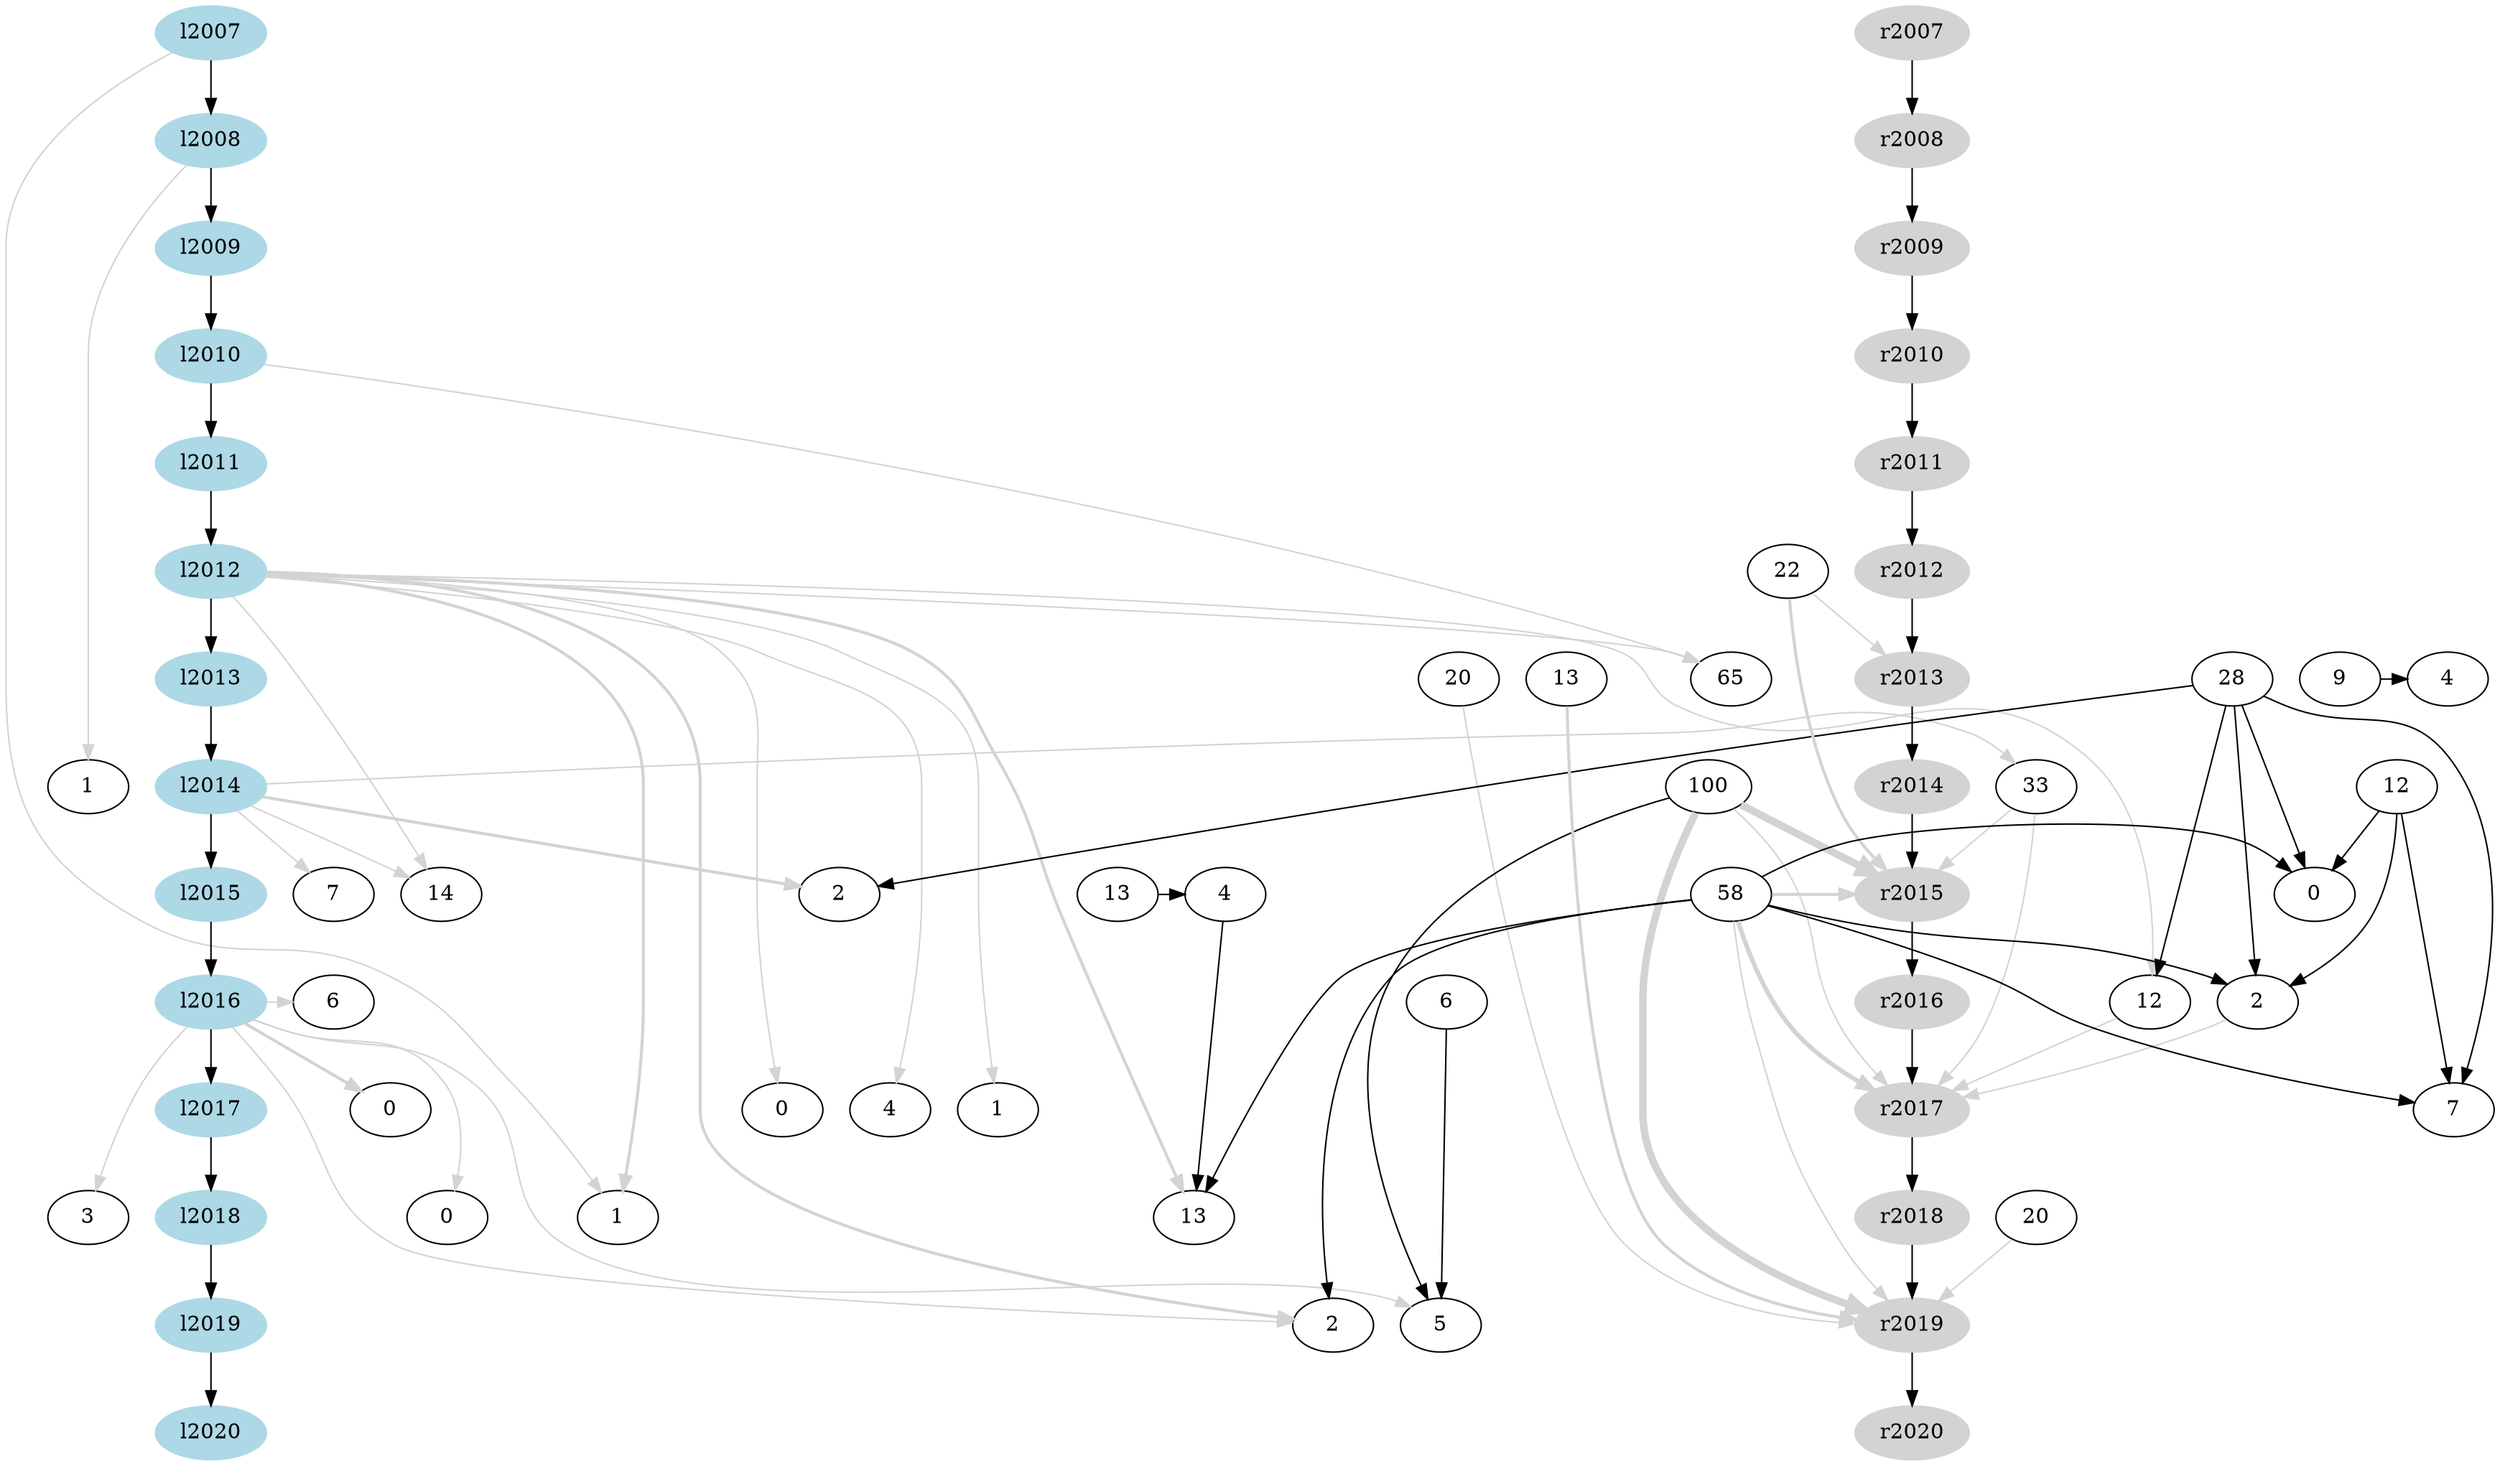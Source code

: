 digraph G {

crossing_type=0
    
subgraph left {
    style=filled
    color=lightgrey
    node [style=filled,color=lightblue]
    l2007->l2008->l2009->l2010->l2011->l2012->l2013->l2014->l2015->l2016->l2017->l2018->l2019->l2020 [weight=10000]
    label = "left"
}

subgraph focus{
    edge [weight=10]
	1256453626 [label="4"]
	1968103943 [label="65"]
	2010627475 [label="20"]
	2011037557 [label="0"]
	2033389579 [label="100"]
	2064444594 [label="9"]
	2070151446 [label="12"]
	2074407292 [label="33"]
	2078106834 [label="28"]
	2092272247 [label="4"]
	2164053284 [label="22"]
	2217229052 [label="7"]
	2221768484 [label="14"]
	2293704766 [label="2"]
	2536716774 [label="12"]
	2549265357 [label="6"]
	2578023882 [label="6"]
	2578585522 [label="2"]
	2594852553 [label="0"]
	2619011320 [label="7"]
	2746030262 [label="4"]
	2756042034 [label="0"]
	2787099913 [label="3"]
	2896997271 [label="20"]
	2919327208 [label="1"]
	2942393843 [label="5"]
	2951728686 [label="0"]
	2963233535 [label="13"]
	2964133286 [label="1"]
	2964336877 [label="1"]
	2969121313 [label="13"]
	3008702223 [label="2"]
	633744573 [label="58"]
	768653336 [label="13"]

	633744573->2969121313
	633744573->2578585522
	633744573->2619011320
	633744573->3008702223
	633744573->2011037557
	2078106834->2536716774
	2078106834->2578585522
	2078106834->2619011320
	2078106834->2293704766
	2078106834->2011037557
	1256453626->2969121313
	2033389579->2942393843
	768653336->1256453626
	2064444594->2092272247
	2070151446->2578585522
	2070151446->2619011320
	2070151446->2011037557
	2578023882->2942393843

}

subgraph right {
    style=filled
    color=lightgrey
    node [style=filled,color=lightgrey]
    r2007->r2008->r2009->r2010->r2011->r2012->r2013->r2014->r2015->r2016->r2017->r2018->r2019->r2020 [weight=10000]
    label = "right"
}

{ rank=same l2007 r2007 }
{ rank=same l2008 r2008 }
{ rank=same l2009 r2009 }
{ rank=same l2010 r2010 }
{ rank=same l2011 r2011 }
{ rank=same l2012 r2012 2164053284 }
{ rank=same l2013 r2013 1968103943 2010627475 2064444594 2078106834 2092272247 2963233535 }
{ rank=same l2014 r2014 2033389579 2070151446 2074407292 2964133286 }
{ rank=same l2015 r2015 1256453626 2011037557 2217229052 2221768484 2293704766 633744573 768653336 }
{ rank=same l2016 r2016 2536716774 2549265357 2578023882 2578585522 }
{ rank=same l2017 r2017 2594852553 2619011320 2746030262 2756042034 2964336877 }
{ rank=same l2018 r2018 2787099913 2896997271 2919327208 2951728686 2969121313 }
{ rank=same l2019 r2019 2942393843 3008702223 }
{ rank=same l2020 r2020 }
l2007->2919327208 [color="lightgray", weight=1, penwidth=1]
l2014->2217229052 [color="lightgray", weight=1, penwidth=1]
l2014->2221768484 [color="lightgray", weight=1, penwidth=1]
l2008->2964133286 [color="lightgray", weight=1, penwidth=1]
l2012->1968103943 [color="lightgray", weight=1, penwidth=1]
l2016->2942393843 [color="lightgray", weight=1, penwidth=1]
l2012->2746030262 [color="lightgray", weight=1, penwidth=1]
l2012->2964336877 [color="lightgray", weight=1, penwidth=1]
l2012->2919327208 [color="lightgray", weight=2, penwidth=2]
l2012->2536716774 [color="lightgray", weight=1, penwidth=1]
l2012->2594852553 [color="lightgray", weight=1, penwidth=1]
l2014->2074407292 [color="lightgray", weight=1, penwidth=1]
l2016->2787099913 [color="lightgray", weight=1, penwidth=1]
l2016->2951728686 [color="lightgray", weight=1, penwidth=1]
l2012->2969121313 [color="lightgray", weight=2, penwidth=2]
l2012->3008702223 [color="lightgray", weight=2, penwidth=2]
2164053284->r2015 [color="lightgray", weight=2, penwidth=2]
2033389579->r2015 [color="lightgray", weight=5, penwidth=5]
2164053284->r2013 [color="lightgray", weight=1, penwidth=1]
633744573->r2015 [color="lightgray", weight=2, penwidth=2]
633744573->r2017 [color="lightgray", weight=3, penwidth=3]
2578585522->r2017 [color="lightgray", weight=1, penwidth=1]
633744573->r2019 [color="lightgray", weight=1, penwidth=1]
2033389579->r2019 [color="lightgray", weight=5, penwidth=5]
l2012->2221768484 [color="lightgray", weight=1, penwidth=1]
l2016->3008702223 [color="lightgray", weight=1, penwidth=1]
l2016->2756042034 [color="lightgray", weight=2, penwidth=2]
l2016->2549265357 [color="lightgray", weight=1, penwidth=1]
2536716774->r2017 [color="lightgray", weight=1, penwidth=1]
2896997271->r2019 [color="lightgray", weight=1, penwidth=1]
2033389579->r2017 [color="lightgray", weight=1, penwidth=1]
l2010->1968103943 [color="lightgray", weight=1, penwidth=1]
2074407292->r2017 [color="lightgray", weight=1, penwidth=1]
2074407292->r2015 [color="lightgray", weight=1, penwidth=1]
2010627475->r2019 [color="lightgray", weight=1, penwidth=1]
l2014->2293704766 [color="lightgray", weight=2, penwidth=2]
2963233535->r2019 [color="lightgray", weight=2, penwidth=2]
2092272247->l2012 [style=invis, constraint=false, weight=0]
} 